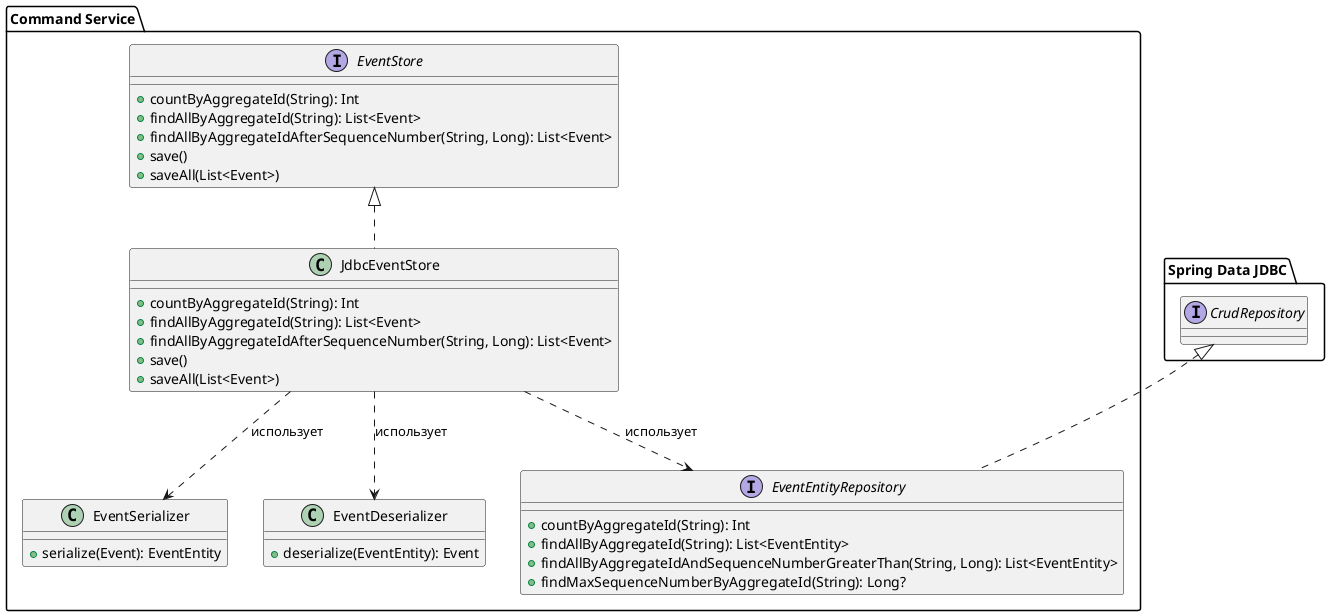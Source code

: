 @startuml
'top to bottom direction
'left to right direction
'skinparam linetype ortho
'skinparam dpi 300
'scale  max 600 width
'scale 1200 height

package "Command Service" {
    interface EventStore {
        + countByAggregateId(String): Int
        + findAllByAggregateId(String): List<Event>
        + findAllByAggregateIdAfterSequenceNumber(String, Long): List<Event>
        + save()
        + saveAll(List<Event>)
    }

    class JdbcEventStore {
        + countByAggregateId(String): Int
        + findAllByAggregateId(String): List<Event>
        + findAllByAggregateIdAfterSequenceNumber(String, Long): List<Event>
        + save()
        + saveAll(List<Event>)
    }

    class EventSerializer {
        + serialize(Event): EventEntity
    }

    class EventDeserializer {
        + deserialize(EventEntity): Event
    }

    interface EventEntityRepository {
        + countByAggregateId(String): Int
        + findAllByAggregateId(String): List<EventEntity>
        + findAllByAggregateIdAndSequenceNumberGreaterThan(String, Long): List<EventEntity>
        + findMaxSequenceNumberByAggregateId(String): Long?
    }
}

package "Spring Data JDBC" {
  interface CrudRepository
}

EventStore <|.. JdbcEventStore
JdbcEventStore ..> EventSerializer : использует
JdbcEventStore ..> EventDeserializer : использует
JdbcEventStore ..> EventEntityRepository : использует
CrudRepository <|.. EventEntityRepository
@enduml
